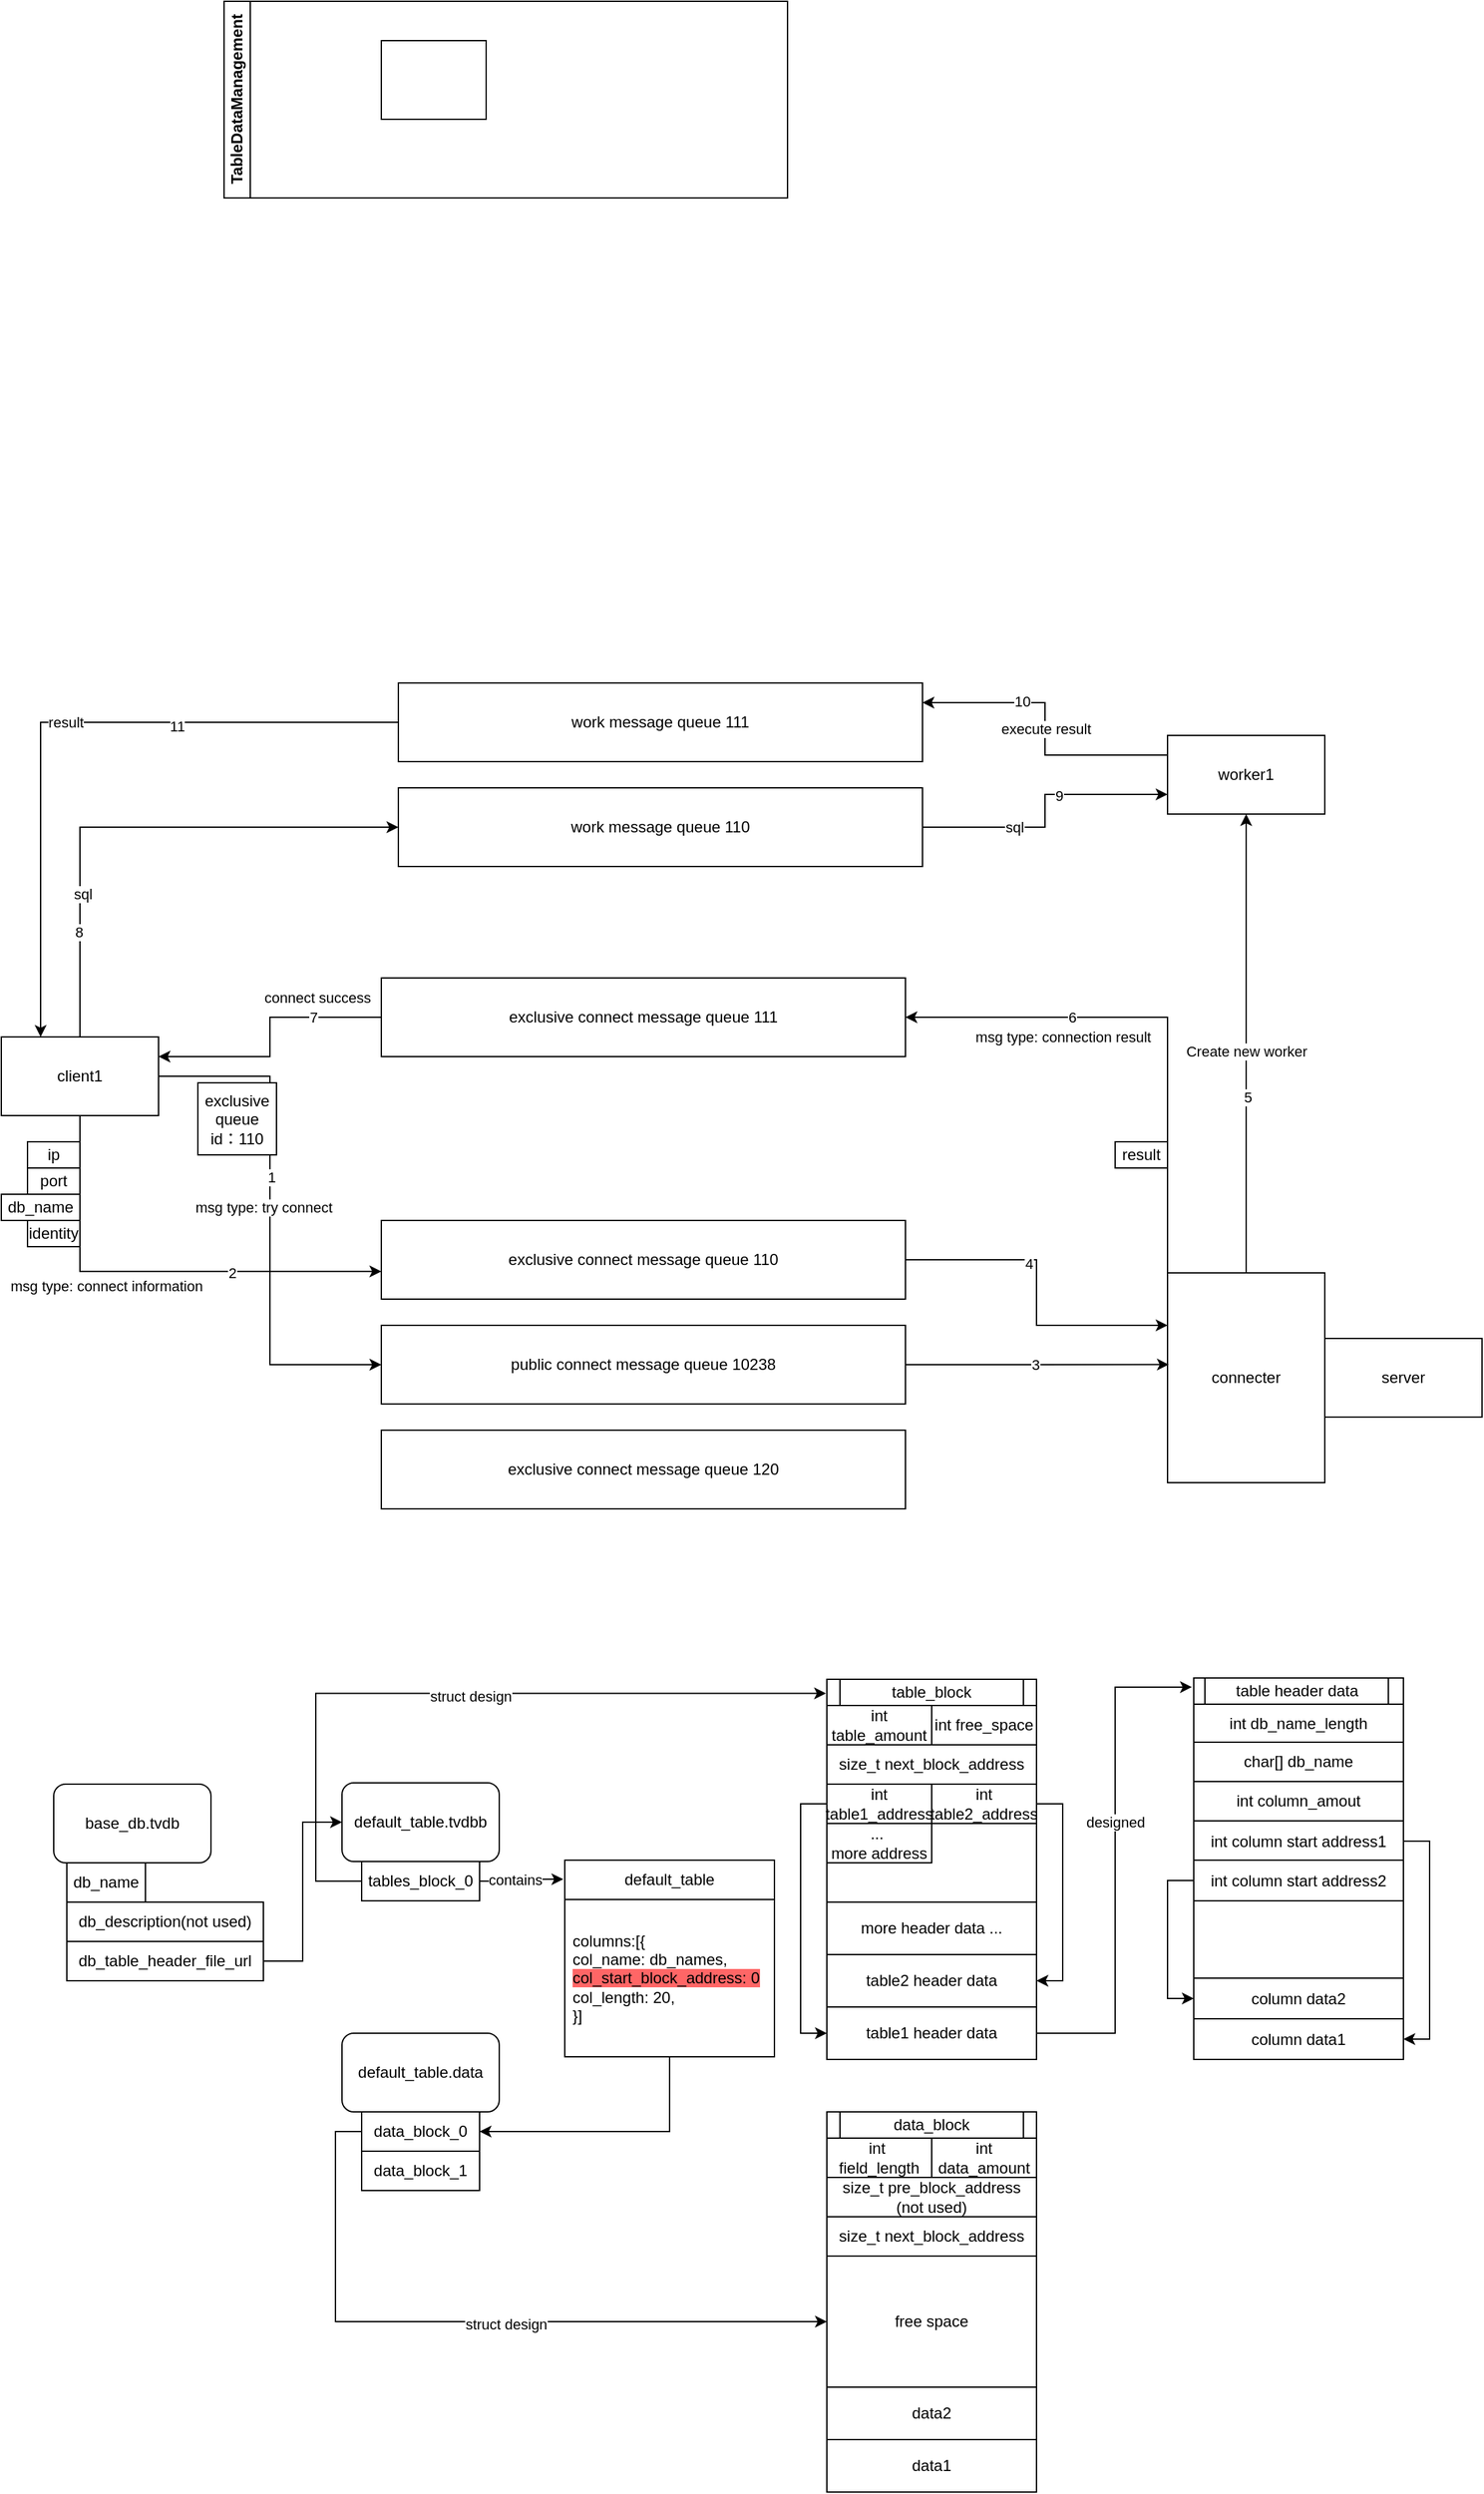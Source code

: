 <mxfile version="24.7.6">
  <diagram id="prtHgNgQTEPvFCAcTncT" name="Page-1">
    <mxGraphModel dx="1900" dy="1796" grid="1" gridSize="10" guides="1" tooltips="1" connect="1" arrows="1" fold="1" page="1" pageScale="1" pageWidth="827" pageHeight="1169" math="0" shadow="0">
      <root>
        <mxCell id="0" />
        <mxCell id="1" parent="0" />
        <mxCell id="pAWtZwxP5FSCRlnZUNa0-45" style="edgeStyle=orthogonalEdgeStyle;rounded=0;orthogonalLoop=1;jettySize=auto;html=1;exitX=1;exitY=0.5;exitDx=0;exitDy=0;entryX=0;entryY=0.5;entryDx=0;entryDy=0;" edge="1" parent="1" source="pAWtZwxP5FSCRlnZUNa0-26" target="pAWtZwxP5FSCRlnZUNa0-30">
          <mxGeometry relative="1" as="geometry" />
        </mxCell>
        <mxCell id="pAWtZwxP5FSCRlnZUNa0-46" value="1" style="edgeLabel;html=1;align=center;verticalAlign=middle;resizable=0;points=[];" vertex="1" connectable="0" parent="pAWtZwxP5FSCRlnZUNa0-45">
          <mxGeometry x="-0.168" y="1" relative="1" as="geometry">
            <mxPoint as="offset" />
          </mxGeometry>
        </mxCell>
        <mxCell id="pAWtZwxP5FSCRlnZUNa0-56" value="msg type: try connect" style="edgeLabel;html=1;align=center;verticalAlign=middle;resizable=0;points=[];" vertex="1" connectable="0" parent="pAWtZwxP5FSCRlnZUNa0-45">
          <mxGeometry x="0.057" y="-1" relative="1" as="geometry">
            <mxPoint x="-4" y="-21" as="offset" />
          </mxGeometry>
        </mxCell>
        <mxCell id="pAWtZwxP5FSCRlnZUNa0-76" style="edgeStyle=orthogonalEdgeStyle;rounded=0;orthogonalLoop=1;jettySize=auto;html=1;exitX=0.5;exitY=0;exitDx=0;exitDy=0;entryX=0;entryY=0.5;entryDx=0;entryDy=0;" edge="1" parent="1" source="pAWtZwxP5FSCRlnZUNa0-26" target="pAWtZwxP5FSCRlnZUNa0-71">
          <mxGeometry relative="1" as="geometry" />
        </mxCell>
        <mxCell id="pAWtZwxP5FSCRlnZUNa0-78" value="sql" style="edgeLabel;html=1;align=center;verticalAlign=middle;resizable=0;points=[];" vertex="1" connectable="0" parent="pAWtZwxP5FSCRlnZUNa0-76">
          <mxGeometry x="-0.46" y="-2" relative="1" as="geometry">
            <mxPoint as="offset" />
          </mxGeometry>
        </mxCell>
        <mxCell id="pAWtZwxP5FSCRlnZUNa0-82" value="8" style="edgeLabel;html=1;align=center;verticalAlign=middle;resizable=0;points=[];" vertex="1" connectable="0" parent="pAWtZwxP5FSCRlnZUNa0-76">
          <mxGeometry x="-0.601" y="1" relative="1" as="geometry">
            <mxPoint as="offset" />
          </mxGeometry>
        </mxCell>
        <mxCell id="pAWtZwxP5FSCRlnZUNa0-26" value="client1" style="rounded=0;whiteSpace=wrap;html=1;" vertex="1" parent="1">
          <mxGeometry x="-90" y="600" width="120" height="60" as="geometry" />
        </mxCell>
        <mxCell id="pAWtZwxP5FSCRlnZUNa0-27" value="server" style="rounded=0;whiteSpace=wrap;html=1;" vertex="1" parent="1">
          <mxGeometry x="920" y="830" width="120" height="60" as="geometry" />
        </mxCell>
        <mxCell id="pAWtZwxP5FSCRlnZUNa0-53" style="edgeStyle=orthogonalEdgeStyle;rounded=0;orthogonalLoop=1;jettySize=auto;html=1;exitX=0;exitY=0;exitDx=0;exitDy=0;entryX=1;entryY=0.5;entryDx=0;entryDy=0;" edge="1" parent="1" source="pAWtZwxP5FSCRlnZUNa0-28" target="pAWtZwxP5FSCRlnZUNa0-66">
          <mxGeometry relative="1" as="geometry" />
        </mxCell>
        <mxCell id="pAWtZwxP5FSCRlnZUNa0-54" value="6" style="edgeLabel;html=1;align=center;verticalAlign=middle;resizable=0;points=[];" vertex="1" connectable="0" parent="pAWtZwxP5FSCRlnZUNa0-53">
          <mxGeometry x="0.359" relative="1" as="geometry">
            <mxPoint as="offset" />
          </mxGeometry>
        </mxCell>
        <mxCell id="pAWtZwxP5FSCRlnZUNa0-59" value="&lt;span style=&quot;color: rgba(0, 0, 0, 0); font-family: monospace; font-size: 0px; text-align: start; background-color: rgb(251, 251, 251);&quot;&gt;%3CmxGraphModel%3E%3Croot%3E%3CmxCell%20id%3D%220%22%2F%3E%3CmxCell%20id%3D%221%22%20parent%3D%220%22%2F%3E%3CmxCell%20id%3D%222%22%20value%3D%22msg%20type%3A%20try%20connect%22%20style%3D%22edgeLabel%3Bhtml%3D1%3Balign%3Dcenter%3BverticalAlign%3Dmiddle%3Bresizable%3D0%3Bpoints%3D%5B%5D%3B%22%20vertex%3D%221%22%20connectable%3D%220%22%20parent%3D%221%22%3E%3CmxGeometry%20x%3D%22190%22%20y%3D%22719.931%22%20as%3D%22geometry%22%2F%3E%3C%2FmxCell%3E%3C%2Froot%3E%3C%2FmxGraphModel%3E&lt;/span&gt;" style="edgeLabel;html=1;align=center;verticalAlign=middle;resizable=0;points=[];" vertex="1" connectable="0" parent="pAWtZwxP5FSCRlnZUNa0-53">
          <mxGeometry x="0.004" relative="1" as="geometry">
            <mxPoint as="offset" />
          </mxGeometry>
        </mxCell>
        <mxCell id="pAWtZwxP5FSCRlnZUNa0-60" value="msg type: connection result" style="edgeLabel;html=1;align=center;verticalAlign=middle;resizable=0;points=[];" vertex="1" connectable="0" parent="pAWtZwxP5FSCRlnZUNa0-53">
          <mxGeometry x="0.013" y="-2" relative="1" as="geometry">
            <mxPoint x="-75" y="17" as="offset" />
          </mxGeometry>
        </mxCell>
        <mxCell id="pAWtZwxP5FSCRlnZUNa0-64" style="edgeStyle=orthogonalEdgeStyle;rounded=0;orthogonalLoop=1;jettySize=auto;html=1;exitX=0.5;exitY=0;exitDx=0;exitDy=0;entryX=0.5;entryY=1;entryDx=0;entryDy=0;" edge="1" parent="1" source="pAWtZwxP5FSCRlnZUNa0-28" target="pAWtZwxP5FSCRlnZUNa0-29">
          <mxGeometry relative="1" as="geometry" />
        </mxCell>
        <mxCell id="pAWtZwxP5FSCRlnZUNa0-65" value="Create new worker" style="edgeLabel;html=1;align=center;verticalAlign=middle;resizable=0;points=[];" vertex="1" connectable="0" parent="pAWtZwxP5FSCRlnZUNa0-64">
          <mxGeometry x="0.061" y="1" relative="1" as="geometry">
            <mxPoint x="1" y="16" as="offset" />
          </mxGeometry>
        </mxCell>
        <mxCell id="pAWtZwxP5FSCRlnZUNa0-69" value="5" style="edgeLabel;html=1;align=center;verticalAlign=middle;resizable=0;points=[];" vertex="1" connectable="0" parent="pAWtZwxP5FSCRlnZUNa0-64">
          <mxGeometry x="-0.233" y="-1" relative="1" as="geometry">
            <mxPoint as="offset" />
          </mxGeometry>
        </mxCell>
        <mxCell id="pAWtZwxP5FSCRlnZUNa0-28" value="connecter" style="rounded=0;whiteSpace=wrap;html=1;" vertex="1" parent="1">
          <mxGeometry x="800" y="780" width="120" height="160" as="geometry" />
        </mxCell>
        <mxCell id="pAWtZwxP5FSCRlnZUNa0-72" style="edgeStyle=orthogonalEdgeStyle;rounded=0;orthogonalLoop=1;jettySize=auto;html=1;exitX=0;exitY=0.25;exitDx=0;exitDy=0;entryX=1;entryY=0.25;entryDx=0;entryDy=0;" edge="1" parent="1" source="pAWtZwxP5FSCRlnZUNa0-29" target="pAWtZwxP5FSCRlnZUNa0-70">
          <mxGeometry relative="1" as="geometry" />
        </mxCell>
        <mxCell id="pAWtZwxP5FSCRlnZUNa0-79" value="execute result" style="edgeLabel;html=1;align=center;verticalAlign=middle;resizable=0;points=[];" vertex="1" connectable="0" parent="pAWtZwxP5FSCRlnZUNa0-72">
          <mxGeometry x="0.006" relative="1" as="geometry">
            <mxPoint as="offset" />
          </mxGeometry>
        </mxCell>
        <mxCell id="pAWtZwxP5FSCRlnZUNa0-84" value="10" style="edgeLabel;html=1;align=center;verticalAlign=middle;resizable=0;points=[];" vertex="1" connectable="0" parent="pAWtZwxP5FSCRlnZUNa0-72">
          <mxGeometry x="0.337" y="-1" relative="1" as="geometry">
            <mxPoint as="offset" />
          </mxGeometry>
        </mxCell>
        <mxCell id="pAWtZwxP5FSCRlnZUNa0-29" value="worker1" style="rounded=0;whiteSpace=wrap;html=1;" vertex="1" parent="1">
          <mxGeometry x="800" y="370" width="120" height="60" as="geometry" />
        </mxCell>
        <mxCell id="pAWtZwxP5FSCRlnZUNa0-47" style="edgeStyle=orthogonalEdgeStyle;rounded=0;orthogonalLoop=1;jettySize=auto;html=1;exitX=1;exitY=0.5;exitDx=0;exitDy=0;entryX=0.008;entryY=0.437;entryDx=0;entryDy=0;entryPerimeter=0;" edge="1" parent="1" source="pAWtZwxP5FSCRlnZUNa0-30" target="pAWtZwxP5FSCRlnZUNa0-28">
          <mxGeometry relative="1" as="geometry">
            <mxPoint x="690" y="860" as="targetPoint" />
          </mxGeometry>
        </mxCell>
        <mxCell id="pAWtZwxP5FSCRlnZUNa0-48" value="3" style="edgeLabel;html=1;align=center;verticalAlign=middle;resizable=0;points=[];" vertex="1" connectable="0" parent="pAWtZwxP5FSCRlnZUNa0-47">
          <mxGeometry x="-0.014" relative="1" as="geometry">
            <mxPoint as="offset" />
          </mxGeometry>
        </mxCell>
        <mxCell id="pAWtZwxP5FSCRlnZUNa0-30" value="public connect message queue 10238" style="rounded=0;whiteSpace=wrap;html=1;" vertex="1" parent="1">
          <mxGeometry x="200" y="820" width="400" height="60" as="geometry" />
        </mxCell>
        <mxCell id="pAWtZwxP5FSCRlnZUNa0-32" value="ip" style="rounded=0;whiteSpace=wrap;html=1;" vertex="1" parent="1">
          <mxGeometry x="-70" y="680" width="40" height="20" as="geometry" />
        </mxCell>
        <mxCell id="pAWtZwxP5FSCRlnZUNa0-33" value="db_name" style="rounded=0;whiteSpace=wrap;html=1;" vertex="1" parent="1">
          <mxGeometry x="-90" y="720" width="60" height="20" as="geometry" />
        </mxCell>
        <mxCell id="pAWtZwxP5FSCRlnZUNa0-34" value="port" style="rounded=0;whiteSpace=wrap;html=1;" vertex="1" parent="1">
          <mxGeometry x="-70" y="700" width="40" height="20" as="geometry" />
        </mxCell>
        <mxCell id="pAWtZwxP5FSCRlnZUNa0-35" value="identity" style="rounded=0;whiteSpace=wrap;html=1;" vertex="1" parent="1">
          <mxGeometry x="-70" y="740" width="40" height="20" as="geometry" />
        </mxCell>
        <mxCell id="pAWtZwxP5FSCRlnZUNa0-51" style="edgeStyle=orthogonalEdgeStyle;rounded=0;orthogonalLoop=1;jettySize=auto;html=1;exitX=1;exitY=0.5;exitDx=0;exitDy=0;entryX=0;entryY=0.25;entryDx=0;entryDy=0;" edge="1" parent="1" source="pAWtZwxP5FSCRlnZUNa0-36" target="pAWtZwxP5FSCRlnZUNa0-28">
          <mxGeometry relative="1" as="geometry" />
        </mxCell>
        <mxCell id="pAWtZwxP5FSCRlnZUNa0-52" value="4" style="edgeLabel;html=1;align=center;verticalAlign=middle;resizable=0;points=[];" vertex="1" connectable="0" parent="pAWtZwxP5FSCRlnZUNa0-51">
          <mxGeometry x="-0.248" y="-3" relative="1" as="geometry">
            <mxPoint as="offset" />
          </mxGeometry>
        </mxCell>
        <mxCell id="pAWtZwxP5FSCRlnZUNa0-36" value="exclusive connect message queue 110" style="rounded=0;whiteSpace=wrap;html=1;" vertex="1" parent="1">
          <mxGeometry x="200" y="740" width="400" height="60" as="geometry" />
        </mxCell>
        <mxCell id="pAWtZwxP5FSCRlnZUNa0-37" value="exclusive queue id：110" style="rounded=0;whiteSpace=wrap;html=1;" vertex="1" parent="1">
          <mxGeometry x="60" y="635" width="60" height="55" as="geometry" />
        </mxCell>
        <mxCell id="pAWtZwxP5FSCRlnZUNa0-44" value="exclusive connect message queue 120" style="rounded=0;whiteSpace=wrap;html=1;" vertex="1" parent="1">
          <mxGeometry x="200" y="900" width="400" height="60" as="geometry" />
        </mxCell>
        <mxCell id="pAWtZwxP5FSCRlnZUNa0-49" style="edgeStyle=orthogonalEdgeStyle;rounded=0;orthogonalLoop=1;jettySize=auto;html=1;exitX=0.5;exitY=1;exitDx=0;exitDy=0;entryX=0;entryY=0.648;entryDx=0;entryDy=0;entryPerimeter=0;" edge="1" parent="1" source="pAWtZwxP5FSCRlnZUNa0-26" target="pAWtZwxP5FSCRlnZUNa0-36">
          <mxGeometry relative="1" as="geometry" />
        </mxCell>
        <mxCell id="pAWtZwxP5FSCRlnZUNa0-50" value="2" style="edgeLabel;html=1;align=center;verticalAlign=middle;resizable=0;points=[];" vertex="1" connectable="0" parent="pAWtZwxP5FSCRlnZUNa0-49">
          <mxGeometry x="0.348" y="-1" relative="1" as="geometry">
            <mxPoint as="offset" />
          </mxGeometry>
        </mxCell>
        <mxCell id="pAWtZwxP5FSCRlnZUNa0-57" value="msg type: connect information" style="edgeLabel;html=1;align=center;verticalAlign=middle;resizable=0;points=[];" vertex="1" connectable="0" parent="pAWtZwxP5FSCRlnZUNa0-49">
          <mxGeometry x="0.078" y="-1" relative="1" as="geometry">
            <mxPoint x="-49" y="10" as="offset" />
          </mxGeometry>
        </mxCell>
        <mxCell id="pAWtZwxP5FSCRlnZUNa0-55" value="result" style="rounded=0;whiteSpace=wrap;html=1;" vertex="1" parent="1">
          <mxGeometry x="760" y="680" width="40" height="20" as="geometry" />
        </mxCell>
        <mxCell id="dNxyNK7c78bLwvsdeMH5-21" value="TableDataManagement" style="swimlane;html=1;startSize=20;horizontal=0;" parent="1" vertex="1">
          <mxGeometry x="80" y="-190" width="430" height="150" as="geometry" />
        </mxCell>
        <mxCell id="dNxyNK7c78bLwvsdeMH5-26" value="" style="rounded=0;whiteSpace=wrap;html=1;fontFamily=Helvetica;fontSize=12;fontColor=#000000;align=center;" parent="dNxyNK7c78bLwvsdeMH5-21" vertex="1">
          <mxGeometry x="120" y="30" width="80" height="60" as="geometry" />
        </mxCell>
        <mxCell id="pAWtZwxP5FSCRlnZUNa0-67" style="edgeStyle=orthogonalEdgeStyle;rounded=0;orthogonalLoop=1;jettySize=auto;html=1;exitX=0;exitY=0.5;exitDx=0;exitDy=0;entryX=1;entryY=0.25;entryDx=0;entryDy=0;" edge="1" parent="1" source="pAWtZwxP5FSCRlnZUNa0-66" target="pAWtZwxP5FSCRlnZUNa0-26">
          <mxGeometry relative="1" as="geometry" />
        </mxCell>
        <mxCell id="pAWtZwxP5FSCRlnZUNa0-75" value="7" style="edgeLabel;html=1;align=center;verticalAlign=middle;resizable=0;points=[];" vertex="1" connectable="0" parent="pAWtZwxP5FSCRlnZUNa0-67">
          <mxGeometry x="-0.475" relative="1" as="geometry">
            <mxPoint as="offset" />
          </mxGeometry>
        </mxCell>
        <mxCell id="pAWtZwxP5FSCRlnZUNa0-77" value="connect success" style="edgeLabel;html=1;align=center;verticalAlign=middle;resizable=0;points=[];" vertex="1" connectable="0" parent="pAWtZwxP5FSCRlnZUNa0-67">
          <mxGeometry x="0.452" relative="1" as="geometry">
            <mxPoint x="66" y="-45" as="offset" />
          </mxGeometry>
        </mxCell>
        <mxCell id="pAWtZwxP5FSCRlnZUNa0-66" value="exclusive connect message queue 111" style="rounded=0;whiteSpace=wrap;html=1;" vertex="1" parent="1">
          <mxGeometry x="200" y="555" width="400" height="60" as="geometry" />
        </mxCell>
        <mxCell id="pAWtZwxP5FSCRlnZUNa0-80" style="edgeStyle=orthogonalEdgeStyle;rounded=0;orthogonalLoop=1;jettySize=auto;html=1;exitX=0;exitY=0.5;exitDx=0;exitDy=0;entryX=0.25;entryY=0;entryDx=0;entryDy=0;" edge="1" parent="1" source="pAWtZwxP5FSCRlnZUNa0-70" target="pAWtZwxP5FSCRlnZUNa0-26">
          <mxGeometry relative="1" as="geometry" />
        </mxCell>
        <mxCell id="pAWtZwxP5FSCRlnZUNa0-81" value="result" style="edgeLabel;html=1;align=center;verticalAlign=middle;resizable=0;points=[];" vertex="1" connectable="0" parent="pAWtZwxP5FSCRlnZUNa0-80">
          <mxGeometry x="-0.008" relative="1" as="geometry">
            <mxPoint as="offset" />
          </mxGeometry>
        </mxCell>
        <mxCell id="pAWtZwxP5FSCRlnZUNa0-85" value="11" style="edgeLabel;html=1;align=center;verticalAlign=middle;resizable=0;points=[];" vertex="1" connectable="0" parent="pAWtZwxP5FSCRlnZUNa0-80">
          <mxGeometry x="-0.341" y="3" relative="1" as="geometry">
            <mxPoint as="offset" />
          </mxGeometry>
        </mxCell>
        <mxCell id="pAWtZwxP5FSCRlnZUNa0-70" value="work message queue 111" style="rounded=0;whiteSpace=wrap;html=1;" vertex="1" parent="1">
          <mxGeometry x="213" y="330" width="400" height="60" as="geometry" />
        </mxCell>
        <mxCell id="pAWtZwxP5FSCRlnZUNa0-73" style="edgeStyle=orthogonalEdgeStyle;rounded=0;orthogonalLoop=1;jettySize=auto;html=1;exitX=1;exitY=0.5;exitDx=0;exitDy=0;entryX=0;entryY=0.75;entryDx=0;entryDy=0;" edge="1" parent="1" source="pAWtZwxP5FSCRlnZUNa0-71" target="pAWtZwxP5FSCRlnZUNa0-29">
          <mxGeometry relative="1" as="geometry" />
        </mxCell>
        <mxCell id="pAWtZwxP5FSCRlnZUNa0-74" value="sql" style="edgeLabel;html=1;align=center;verticalAlign=middle;resizable=0;points=[];" vertex="1" connectable="0" parent="pAWtZwxP5FSCRlnZUNa0-73">
          <mxGeometry x="-0.342" relative="1" as="geometry">
            <mxPoint as="offset" />
          </mxGeometry>
        </mxCell>
        <mxCell id="pAWtZwxP5FSCRlnZUNa0-83" value="9" style="edgeLabel;html=1;align=center;verticalAlign=middle;resizable=0;points=[];" vertex="1" connectable="0" parent="pAWtZwxP5FSCRlnZUNa0-73">
          <mxGeometry x="0.218" y="-1" relative="1" as="geometry">
            <mxPoint as="offset" />
          </mxGeometry>
        </mxCell>
        <mxCell id="pAWtZwxP5FSCRlnZUNa0-71" value="work message queue 110" style="rounded=0;whiteSpace=wrap;html=1;" vertex="1" parent="1">
          <mxGeometry x="213" y="410" width="400" height="60" as="geometry" />
        </mxCell>
        <mxCell id="pAWtZwxP5FSCRlnZUNa0-87" value="db_name" style="rounded=0;whiteSpace=wrap;html=1;" vertex="1" parent="1">
          <mxGeometry x="-40" y="1230" width="60" height="30" as="geometry" />
        </mxCell>
        <mxCell id="pAWtZwxP5FSCRlnZUNa0-88" value="db_description(not used)" style="rounded=0;whiteSpace=wrap;html=1;" vertex="1" parent="1">
          <mxGeometry x="-40" y="1260" width="150" height="30" as="geometry" />
        </mxCell>
        <mxCell id="pAWtZwxP5FSCRlnZUNa0-133" style="edgeStyle=orthogonalEdgeStyle;rounded=0;orthogonalLoop=1;jettySize=auto;html=1;exitX=1;exitY=0.5;exitDx=0;exitDy=0;entryX=0;entryY=0.5;entryDx=0;entryDy=0;" edge="1" parent="1" source="pAWtZwxP5FSCRlnZUNa0-89" target="pAWtZwxP5FSCRlnZUNa0-91">
          <mxGeometry relative="1" as="geometry" />
        </mxCell>
        <mxCell id="pAWtZwxP5FSCRlnZUNa0-89" value="db_table_header_file_url" style="rounded=0;whiteSpace=wrap;html=1;" vertex="1" parent="1">
          <mxGeometry x="-40" y="1290" width="150" height="30" as="geometry" />
        </mxCell>
        <mxCell id="pAWtZwxP5FSCRlnZUNa0-90" value="base_db.tvdb" style="rounded=1;whiteSpace=wrap;html=1;" vertex="1" parent="1">
          <mxGeometry x="-50" y="1170" width="120" height="60" as="geometry" />
        </mxCell>
        <mxCell id="pAWtZwxP5FSCRlnZUNa0-91" value="default_table.tvdbb" style="rounded=1;whiteSpace=wrap;html=1;" vertex="1" parent="1">
          <mxGeometry x="170" y="1169" width="120" height="60" as="geometry" />
        </mxCell>
        <mxCell id="pAWtZwxP5FSCRlnZUNa0-134" style="edgeStyle=orthogonalEdgeStyle;rounded=0;orthogonalLoop=1;jettySize=auto;html=1;exitX=1;exitY=0.5;exitDx=0;exitDy=0;entryX=-0.007;entryY=0.097;entryDx=0;entryDy=0;entryPerimeter=0;" edge="1" parent="1" source="pAWtZwxP5FSCRlnZUNa0-92" target="pAWtZwxP5FSCRlnZUNa0-93">
          <mxGeometry relative="1" as="geometry" />
        </mxCell>
        <mxCell id="pAWtZwxP5FSCRlnZUNa0-135" value="contains" style="edgeLabel;html=1;align=center;verticalAlign=middle;resizable=0;points=[];" vertex="1" connectable="0" parent="pAWtZwxP5FSCRlnZUNa0-134">
          <mxGeometry x="-0.191" y="1" relative="1" as="geometry">
            <mxPoint as="offset" />
          </mxGeometry>
        </mxCell>
        <mxCell id="pAWtZwxP5FSCRlnZUNa0-92" value="tables_block_0" style="rounded=0;whiteSpace=wrap;html=1;" vertex="1" parent="1">
          <mxGeometry x="185" y="1229" width="90" height="30" as="geometry" />
        </mxCell>
        <mxCell id="pAWtZwxP5FSCRlnZUNa0-139" style="edgeStyle=orthogonalEdgeStyle;rounded=0;orthogonalLoop=1;jettySize=auto;html=1;exitX=0.5;exitY=1;exitDx=0;exitDy=0;entryX=1;entryY=0.5;entryDx=0;entryDy=0;" edge="1" parent="1" source="pAWtZwxP5FSCRlnZUNa0-93" target="pAWtZwxP5FSCRlnZUNa0-98">
          <mxGeometry relative="1" as="geometry" />
        </mxCell>
        <mxCell id="pAWtZwxP5FSCRlnZUNa0-93" value="default_table" style="swimlane;fontStyle=0;childLayout=stackLayout;horizontal=1;startSize=30;horizontalStack=0;resizeParent=1;resizeParentMax=0;resizeLast=0;collapsible=1;marginBottom=0;whiteSpace=wrap;html=1;" vertex="1" parent="1">
          <mxGeometry x="340" y="1228" width="160" height="150" as="geometry" />
        </mxCell>
        <mxCell id="pAWtZwxP5FSCRlnZUNa0-94" value="&lt;div style=&quot;text-align: left;&quot;&gt;&lt;span style=&quot;text-align: center; background-color: initial;&quot;&gt;columns:&lt;/span&gt;&lt;span style=&quot;background-color: initial; text-align: center;&quot;&gt;[&lt;/span&gt;&lt;span style=&quot;background-color: initial; text-align: center;&quot;&gt;{&lt;/span&gt;&lt;/div&gt;&lt;div style=&quot;text-align: left;&quot;&gt;&lt;span style=&quot;background-color: initial; text-align: center;&quot;&gt;col_name:&lt;/span&gt;&lt;span style=&quot;text-align: center; background-color: initial;&quot;&gt;&amp;nbsp;db_names, &lt;/span&gt;&lt;span style=&quot;text-align: center; background-color: rgb(255, 102, 102);&quot;&gt;col_start_block_address: 0&lt;/span&gt;&lt;/div&gt;&lt;div style=&quot;text-align: left;&quot;&gt;&lt;span style=&quot;background-color: initial; text-align: center;&quot;&gt;col_length:&lt;/span&gt;&lt;span style=&quot;background-color: initial; text-align: center;&quot;&gt;&amp;nbsp;20,&lt;/span&gt;&lt;span style=&quot;background-color: initial; text-align: center;&quot;&gt;&lt;br&gt;&lt;/span&gt;&lt;/div&gt;&lt;div style=&quot;text-align: left;&quot;&gt;&lt;span style=&quot;background-color: initial; text-align: center;&quot;&gt;}&lt;/span&gt;&lt;span style=&quot;background-color: initial; text-align: center;&quot;&gt;]&lt;/span&gt;&lt;/div&gt;" style="text;strokeColor=none;fillColor=none;align=left;verticalAlign=middle;spacingLeft=4;spacingRight=4;overflow=hidden;points=[[0,0.5],[1,0.5]];portConstraint=eastwest;rotatable=0;whiteSpace=wrap;html=1;" vertex="1" parent="pAWtZwxP5FSCRlnZUNa0-93">
          <mxGeometry y="30" width="160" height="120" as="geometry" />
        </mxCell>
        <mxCell id="pAWtZwxP5FSCRlnZUNa0-97" value="default_table.data" style="rounded=1;whiteSpace=wrap;html=1;" vertex="1" parent="1">
          <mxGeometry x="170" y="1360" width="120" height="60" as="geometry" />
        </mxCell>
        <mxCell id="pAWtZwxP5FSCRlnZUNa0-170" style="edgeStyle=orthogonalEdgeStyle;rounded=0;orthogonalLoop=1;jettySize=auto;html=1;exitX=0;exitY=0.5;exitDx=0;exitDy=0;entryX=0;entryY=0.5;entryDx=0;entryDy=0;" edge="1" parent="1" source="pAWtZwxP5FSCRlnZUNa0-98" target="pAWtZwxP5FSCRlnZUNa0-168">
          <mxGeometry relative="1" as="geometry" />
        </mxCell>
        <mxCell id="pAWtZwxP5FSCRlnZUNa0-171" value="struct design" style="edgeLabel;html=1;align=center;verticalAlign=middle;resizable=0;points=[];" vertex="1" connectable="0" parent="pAWtZwxP5FSCRlnZUNa0-170">
          <mxGeometry x="0.093" y="-2" relative="1" as="geometry">
            <mxPoint as="offset" />
          </mxGeometry>
        </mxCell>
        <mxCell id="pAWtZwxP5FSCRlnZUNa0-98" value="data_block_0" style="rounded=0;whiteSpace=wrap;html=1;" vertex="1" parent="1">
          <mxGeometry x="185" y="1420" width="90" height="30" as="geometry" />
        </mxCell>
        <mxCell id="pAWtZwxP5FSCRlnZUNa0-99" value="data_block_1" style="rounded=0;whiteSpace=wrap;html=1;" vertex="1" parent="1">
          <mxGeometry x="185" y="1450" width="90" height="30" as="geometry" />
        </mxCell>
        <mxCell id="pAWtZwxP5FSCRlnZUNa0-102" value="" style="rounded=0;whiteSpace=wrap;html=1;" vertex="1" parent="1">
          <mxGeometry x="540" y="1090" width="160" height="250" as="geometry" />
        </mxCell>
        <mxCell id="pAWtZwxP5FSCRlnZUNa0-103" value="table_block" style="rounded=0;whiteSpace=wrap;html=1;" vertex="1" parent="1">
          <mxGeometry x="550" y="1090" width="140" height="20" as="geometry" />
        </mxCell>
        <mxCell id="pAWtZwxP5FSCRlnZUNa0-104" value="" style="rounded=0;whiteSpace=wrap;html=1;" vertex="1" parent="1">
          <mxGeometry x="540" y="1110" width="160" height="230" as="geometry" />
        </mxCell>
        <mxCell id="pAWtZwxP5FSCRlnZUNa0-105" value="int table_amount" style="rounded=0;whiteSpace=wrap;html=1;" vertex="1" parent="1">
          <mxGeometry x="540" y="1110" width="80" height="30" as="geometry" />
        </mxCell>
        <mxCell id="pAWtZwxP5FSCRlnZUNa0-106" value="int free_space" style="rounded=0;whiteSpace=wrap;html=1;" vertex="1" parent="1">
          <mxGeometry x="620" y="1110" width="80" height="30" as="geometry" />
        </mxCell>
        <mxCell id="pAWtZwxP5FSCRlnZUNa0-107" value="size_t next_block_address" style="rounded=0;whiteSpace=wrap;html=1;" vertex="1" parent="1">
          <mxGeometry x="540" y="1140" width="160" height="30" as="geometry" />
        </mxCell>
        <mxCell id="pAWtZwxP5FSCRlnZUNa0-114" style="edgeStyle=orthogonalEdgeStyle;rounded=0;orthogonalLoop=1;jettySize=auto;html=1;exitX=0;exitY=0.5;exitDx=0;exitDy=0;entryX=0;entryY=0.5;entryDx=0;entryDy=0;" edge="1" parent="1" source="pAWtZwxP5FSCRlnZUNa0-108" target="pAWtZwxP5FSCRlnZUNa0-111">
          <mxGeometry relative="1" as="geometry" />
        </mxCell>
        <mxCell id="pAWtZwxP5FSCRlnZUNa0-108" value="int table1_address" style="rounded=0;whiteSpace=wrap;html=1;" vertex="1" parent="1">
          <mxGeometry x="540" y="1170" width="80" height="30" as="geometry" />
        </mxCell>
        <mxCell id="pAWtZwxP5FSCRlnZUNa0-115" style="edgeStyle=orthogonalEdgeStyle;rounded=0;orthogonalLoop=1;jettySize=auto;html=1;exitX=1;exitY=0.5;exitDx=0;exitDy=0;entryX=1;entryY=0.5;entryDx=0;entryDy=0;" edge="1" parent="1" source="pAWtZwxP5FSCRlnZUNa0-109" target="pAWtZwxP5FSCRlnZUNa0-112">
          <mxGeometry relative="1" as="geometry" />
        </mxCell>
        <mxCell id="pAWtZwxP5FSCRlnZUNa0-109" value="int table2_address" style="rounded=0;whiteSpace=wrap;html=1;" vertex="1" parent="1">
          <mxGeometry x="620" y="1170" width="80" height="30" as="geometry" />
        </mxCell>
        <mxCell id="pAWtZwxP5FSCRlnZUNa0-110" value="...&amp;nbsp;&lt;div&gt;more address&lt;/div&gt;" style="rounded=0;whiteSpace=wrap;html=1;" vertex="1" parent="1">
          <mxGeometry x="540" y="1200" width="80" height="30" as="geometry" />
        </mxCell>
        <mxCell id="pAWtZwxP5FSCRlnZUNa0-111" value="table1 header data" style="rounded=0;whiteSpace=wrap;html=1;" vertex="1" parent="1">
          <mxGeometry x="540" y="1340" width="160" height="40" as="geometry" />
        </mxCell>
        <mxCell id="pAWtZwxP5FSCRlnZUNa0-112" value="table2 header data" style="rounded=0;whiteSpace=wrap;html=1;" vertex="1" parent="1">
          <mxGeometry x="540" y="1300" width="160" height="40" as="geometry" />
        </mxCell>
        <mxCell id="pAWtZwxP5FSCRlnZUNa0-116" value="more header data ..." style="rounded=0;whiteSpace=wrap;html=1;" vertex="1" parent="1">
          <mxGeometry x="540" y="1260" width="160" height="40" as="geometry" />
        </mxCell>
        <mxCell id="pAWtZwxP5FSCRlnZUNa0-117" value="" style="rounded=0;whiteSpace=wrap;html=1;" vertex="1" parent="1">
          <mxGeometry x="820" y="1089" width="160" height="290" as="geometry" />
        </mxCell>
        <mxCell id="pAWtZwxP5FSCRlnZUNa0-118" value="table header data" style="rounded=0;whiteSpace=wrap;html=1;" vertex="1" parent="1">
          <mxGeometry x="828.5" y="1089" width="140" height="20" as="geometry" />
        </mxCell>
        <mxCell id="pAWtZwxP5FSCRlnZUNa0-119" value="int db_name_length" style="rounded=0;whiteSpace=wrap;html=1;" vertex="1" parent="1">
          <mxGeometry x="820" y="1109" width="160" height="30" as="geometry" />
        </mxCell>
        <mxCell id="pAWtZwxP5FSCRlnZUNa0-120" value="char[] db_name" style="rounded=0;whiteSpace=wrap;html=1;" vertex="1" parent="1">
          <mxGeometry x="820" y="1138" width="160" height="30" as="geometry" />
        </mxCell>
        <mxCell id="pAWtZwxP5FSCRlnZUNa0-121" value="int column_amout" style="rounded=0;whiteSpace=wrap;html=1;" vertex="1" parent="1">
          <mxGeometry x="820" y="1168" width="160" height="30" as="geometry" />
        </mxCell>
        <mxCell id="pAWtZwxP5FSCRlnZUNa0-127" style="edgeStyle=orthogonalEdgeStyle;rounded=0;orthogonalLoop=1;jettySize=auto;html=1;exitX=1;exitY=0.5;exitDx=0;exitDy=0;entryX=1;entryY=0.5;entryDx=0;entryDy=0;" edge="1" parent="1" source="pAWtZwxP5FSCRlnZUNa0-122" target="pAWtZwxP5FSCRlnZUNa0-124">
          <mxGeometry relative="1" as="geometry" />
        </mxCell>
        <mxCell id="pAWtZwxP5FSCRlnZUNa0-122" value="int column start address1" style="rounded=0;whiteSpace=wrap;html=1;" vertex="1" parent="1">
          <mxGeometry x="820" y="1198" width="160" height="31" as="geometry" />
        </mxCell>
        <mxCell id="pAWtZwxP5FSCRlnZUNa0-129" style="edgeStyle=orthogonalEdgeStyle;rounded=0;orthogonalLoop=1;jettySize=auto;html=1;exitX=0;exitY=0.5;exitDx=0;exitDy=0;entryX=0;entryY=0.5;entryDx=0;entryDy=0;" edge="1" parent="1" source="pAWtZwxP5FSCRlnZUNa0-123" target="pAWtZwxP5FSCRlnZUNa0-125">
          <mxGeometry relative="1" as="geometry" />
        </mxCell>
        <mxCell id="pAWtZwxP5FSCRlnZUNa0-123" value="int column start address2" style="rounded=0;whiteSpace=wrap;html=1;" vertex="1" parent="1">
          <mxGeometry x="820" y="1228" width="160" height="31" as="geometry" />
        </mxCell>
        <mxCell id="pAWtZwxP5FSCRlnZUNa0-124" value="column data1" style="rounded=0;whiteSpace=wrap;html=1;" vertex="1" parent="1">
          <mxGeometry x="820" y="1349" width="160" height="31" as="geometry" />
        </mxCell>
        <mxCell id="pAWtZwxP5FSCRlnZUNa0-125" value="column data2" style="rounded=0;whiteSpace=wrap;html=1;" vertex="1" parent="1">
          <mxGeometry x="820" y="1318" width="160" height="31" as="geometry" />
        </mxCell>
        <mxCell id="pAWtZwxP5FSCRlnZUNa0-130" style="edgeStyle=orthogonalEdgeStyle;rounded=0;orthogonalLoop=1;jettySize=auto;html=1;exitX=1;exitY=0.5;exitDx=0;exitDy=0;entryX=-0.009;entryY=0.024;entryDx=0;entryDy=0;entryPerimeter=0;" edge="1" parent="1" source="pAWtZwxP5FSCRlnZUNa0-111" target="pAWtZwxP5FSCRlnZUNa0-117">
          <mxGeometry relative="1" as="geometry" />
        </mxCell>
        <mxCell id="pAWtZwxP5FSCRlnZUNa0-131" value="designed" style="edgeLabel;html=1;align=center;verticalAlign=middle;resizable=0;points=[];" vertex="1" connectable="0" parent="pAWtZwxP5FSCRlnZUNa0-130">
          <mxGeometry x="0.155" relative="1" as="geometry">
            <mxPoint as="offset" />
          </mxGeometry>
        </mxCell>
        <mxCell id="pAWtZwxP5FSCRlnZUNa0-132" style="edgeStyle=orthogonalEdgeStyle;rounded=0;orthogonalLoop=1;jettySize=auto;html=1;exitX=0;exitY=0.5;exitDx=0;exitDy=0;entryX=-0.004;entryY=0.043;entryDx=0;entryDy=0;entryPerimeter=0;" edge="1" parent="1" source="pAWtZwxP5FSCRlnZUNa0-92" target="pAWtZwxP5FSCRlnZUNa0-102">
          <mxGeometry relative="1" as="geometry">
            <Array as="points">
              <mxPoint x="150" y="1244" />
              <mxPoint x="150" y="1101" />
            </Array>
          </mxGeometry>
        </mxCell>
        <mxCell id="pAWtZwxP5FSCRlnZUNa0-137" value="struct design" style="edgeLabel;html=1;align=center;verticalAlign=middle;resizable=0;points=[];" vertex="1" connectable="0" parent="pAWtZwxP5FSCRlnZUNa0-132">
          <mxGeometry x="0.044" y="-2" relative="1" as="geometry">
            <mxPoint x="-1" as="offset" />
          </mxGeometry>
        </mxCell>
        <mxCell id="pAWtZwxP5FSCRlnZUNa0-136" style="edgeStyle=orthogonalEdgeStyle;rounded=0;orthogonalLoop=1;jettySize=auto;html=1;exitX=0;exitY=0.5;exitDx=0;exitDy=0;entryX=1;entryY=0.5;entryDx=0;entryDy=0;" edge="1" parent="1" source="pAWtZwxP5FSCRlnZUNa0-101" target="pAWtZwxP5FSCRlnZUNa0-98">
          <mxGeometry relative="1" as="geometry" />
        </mxCell>
        <mxCell id="pAWtZwxP5FSCRlnZUNa0-153" value="" style="rounded=0;whiteSpace=wrap;html=1;" vertex="1" parent="1">
          <mxGeometry x="540" y="1420" width="160" height="250" as="geometry" />
        </mxCell>
        <mxCell id="pAWtZwxP5FSCRlnZUNa0-154" value="data_block" style="rounded=0;whiteSpace=wrap;html=1;" vertex="1" parent="1">
          <mxGeometry x="550" y="1420" width="140" height="20" as="geometry" />
        </mxCell>
        <mxCell id="pAWtZwxP5FSCRlnZUNa0-155" value="" style="rounded=0;whiteSpace=wrap;html=1;" vertex="1" parent="1">
          <mxGeometry x="540" y="1440" width="160" height="230" as="geometry" />
        </mxCell>
        <mxCell id="pAWtZwxP5FSCRlnZUNa0-156" value="int&amp;nbsp;&lt;div&gt;field_length&lt;/div&gt;" style="rounded=0;whiteSpace=wrap;html=1;" vertex="1" parent="1">
          <mxGeometry x="540" y="1440" width="80" height="30" as="geometry" />
        </mxCell>
        <mxCell id="pAWtZwxP5FSCRlnZUNa0-157" value="int data_amount" style="rounded=0;whiteSpace=wrap;html=1;" vertex="1" parent="1">
          <mxGeometry x="620" y="1440" width="80" height="30" as="geometry" />
        </mxCell>
        <mxCell id="pAWtZwxP5FSCRlnZUNa0-158" value="size_t pre_block_address&lt;div&gt;(not used)&lt;/div&gt;" style="rounded=0;whiteSpace=wrap;html=1;" vertex="1" parent="1">
          <mxGeometry x="540" y="1470" width="160" height="30" as="geometry" />
        </mxCell>
        <mxCell id="pAWtZwxP5FSCRlnZUNa0-164" value="data1" style="rounded=0;whiteSpace=wrap;html=1;" vertex="1" parent="1">
          <mxGeometry x="540" y="1670" width="160" height="40" as="geometry" />
        </mxCell>
        <mxCell id="pAWtZwxP5FSCRlnZUNa0-165" value="data2" style="rounded=0;whiteSpace=wrap;html=1;" vertex="1" parent="1">
          <mxGeometry x="540" y="1630" width="160" height="40" as="geometry" />
        </mxCell>
        <mxCell id="pAWtZwxP5FSCRlnZUNa0-167" value="size_t next_block_address" style="rounded=0;whiteSpace=wrap;html=1;" vertex="1" parent="1">
          <mxGeometry x="540" y="1500" width="160" height="30" as="geometry" />
        </mxCell>
        <mxCell id="pAWtZwxP5FSCRlnZUNa0-168" value="free space" style="rounded=0;whiteSpace=wrap;html=1;" vertex="1" parent="1">
          <mxGeometry x="540" y="1530" width="160" height="100" as="geometry" />
        </mxCell>
      </root>
    </mxGraphModel>
  </diagram>
</mxfile>

